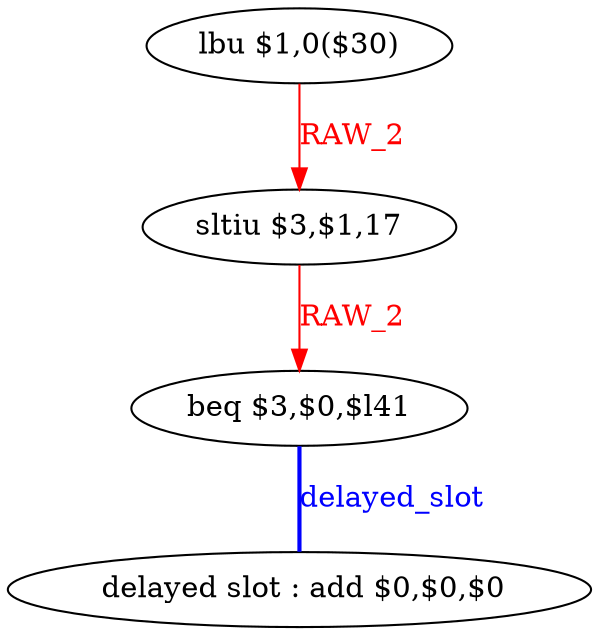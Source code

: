 digraph G1 {
node [shape = ellipse];
i3 [label = " delayed slot : add $0,$0,$0"] ;
i2 ->  i3 [style = bold, dir= none, fontcolor = blue, color = blue, label= "delayed_slot"];
i2 [label = "beq $3,$0,$l41"] ;
i0 [label = "lbu $1,0($30)"] ;
i0 ->  i1 [color = red, fontcolor = red, label= "RAW_2"];
i1 [label = "sltiu $3,$1,17"] ;
i1 ->  i2 [color = red, fontcolor = red, label= "RAW_2"];
}
